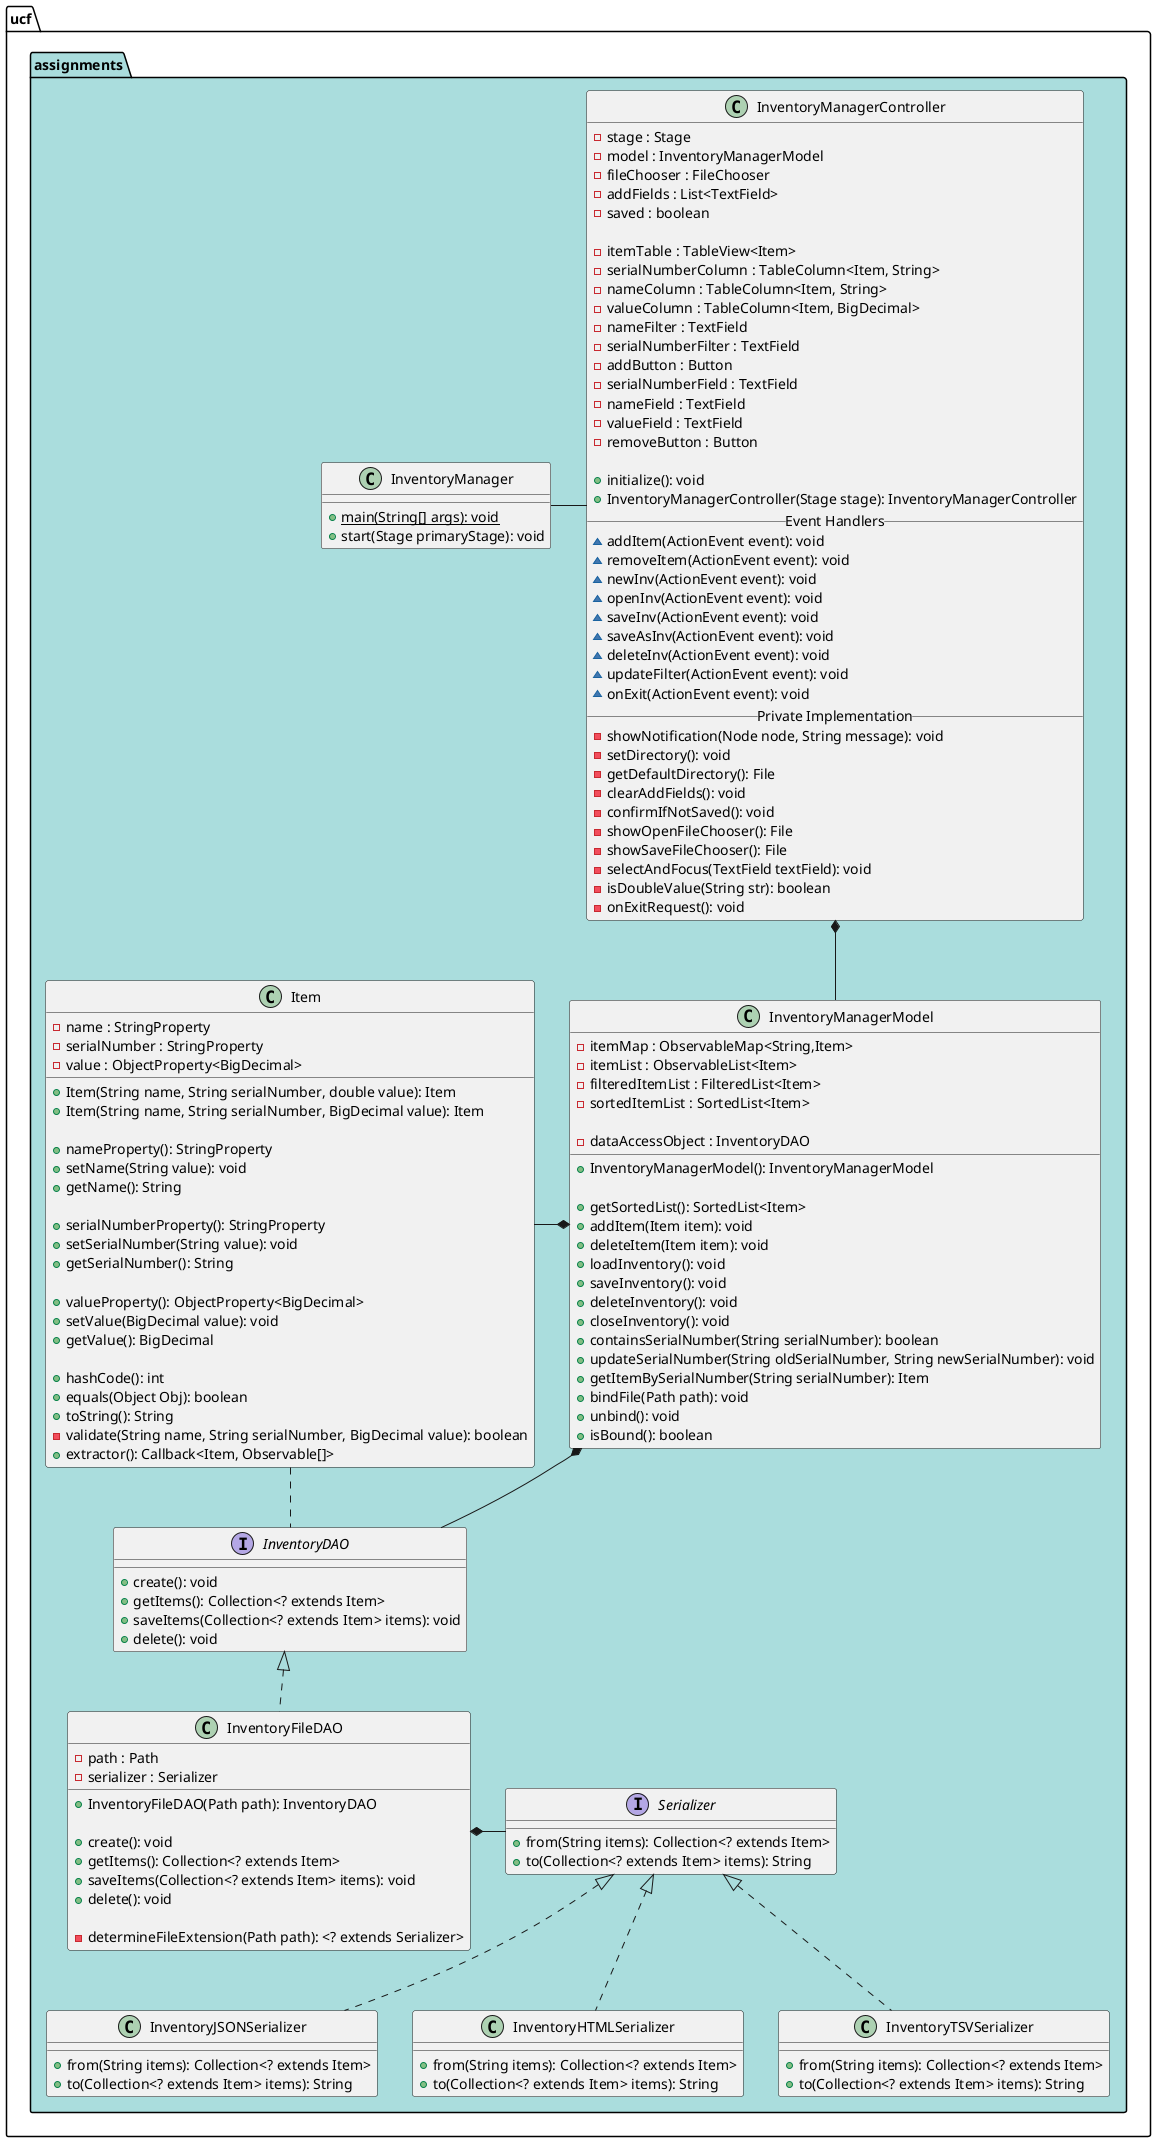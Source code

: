 @startuml

package ucf.assignments #ADD {

    class InventoryManager {
        + {static} main(String[] args): void
        + start(Stage primaryStage): void
    }

    class InventoryManagerController {
        - stage : Stage
        - model : InventoryManagerModel
        - fileChooser : FileChooser
        - addFields : List<TextField>
        - saved : boolean

        - itemTable : TableView<Item>
        - serialNumberColumn : TableColumn<Item, String>
        - nameColumn : TableColumn<Item, String>
        - valueColumn : TableColumn<Item, BigDecimal>
        - nameFilter : TextField
        - serialNumberFilter : TextField
        - addButton : Button
        - serialNumberField : TextField
        - nameField : TextField
        - valueField : TextField
        - removeButton : Button

        + initialize(): void
        + InventoryManagerController(Stage stage): InventoryManagerController
        __Event Handlers__
        ~ addItem(ActionEvent event): void
        ~ removeItem(ActionEvent event): void
        ~ newInv(ActionEvent event): void
        ~ openInv(ActionEvent event): void
        ~ saveInv(ActionEvent event): void
        ~ saveAsInv(ActionEvent event): void
        ~ deleteInv(ActionEvent event): void
        ~ updateFilter(ActionEvent event): void
        ~ onExit(ActionEvent event): void
        __Private Implementation__
        - showNotification(Node node, String message): void
        - setDirectory(): void
        - getDefaultDirectory(): File
        - clearAddFields(): void
        - confirmIfNotSaved(): void
        - showOpenFileChooser(): File
        - showSaveFileChooser(): File
        - selectAndFocus(TextField textField): void
        - isDoubleValue(String str): boolean
        - onExitRequest(): void
    }

    class InventoryManagerModel {
        - itemMap : ObservableMap<String,Item>
        - itemList : ObservableList<Item>
        - filteredItemList : FilteredList<Item>
        - sortedItemList : SortedList<Item>

        - dataAccessObject : InventoryDAO

        + InventoryManagerModel(): InventoryManagerModel

        + getSortedList(): SortedList<Item>
        + addItem(Item item): void
        + deleteItem(Item item): void
        + loadInventory(): void
        + saveInventory(): void
        + deleteInventory(): void
        + closeInventory(): void
        + containsSerialNumber(String serialNumber): boolean
        + updateSerialNumber(String oldSerialNumber, String newSerialNumber): void
        + getItemBySerialNumber(String serialNumber): Item
        + bindFile(Path path): void
        + unbind(): void
        + isBound(): boolean
    }

    class Item {
        - name : StringProperty
        - serialNumber : StringProperty
        - value : ObjectProperty<BigDecimal>

        + Item(String name, String serialNumber, double value): Item
        + Item(String name, String serialNumber, BigDecimal value): Item

        + nameProperty(): StringProperty
        + setName(String value): void
        + getName(): String

        + serialNumberProperty(): StringProperty
        + setSerialNumber(String value): void
        + getSerialNumber(): String

        + valueProperty(): ObjectProperty<BigDecimal>
        + setValue(BigDecimal value): void
        + getValue(): BigDecimal

        + hashCode(): int
        + equals(Object Obj): boolean
        + toString(): String
        - validate(String name, String serialNumber, BigDecimal value): boolean
        + extractor(): Callback<Item, Observable[]>
    }

    interface InventoryDAO {
        + create(): void
        + getItems(): Collection<? extends Item>
        + saveItems(Collection<? extends Item> items): void
        + delete(): void
    }

    class InventoryFileDAO {
        - path : Path
        - serializer : Serializer

        + InventoryFileDAO(Path path): InventoryDAO

        + create(): void
        + getItems(): Collection<? extends Item>
        + saveItems(Collection<? extends Item> items): void
        + delete(): void

        - determineFileExtension(Path path): <? extends Serializer>
    }

    interface Serializer {
        + from(String items): Collection<? extends Item>
        + to(Collection<? extends Item> items): String
    }

    class InventoryJSONSerializer {
        + from(String items): Collection<? extends Item>
        + to(Collection<? extends Item> items): String
    }

    class InventoryHTMLSerializer {
        + from(String items): Collection<? extends Item>
        + to(Collection<? extends Item> items): String
    }

    class InventoryTSVSerializer {
        + from(String items): Collection<? extends Item>
        + to(Collection<? extends Item> items): String
    }

}

InventoryManager - InventoryManagerController
InventoryManagerController *-- InventoryManagerModel
InventoryManagerModel *-- InventoryDAO
Item -* InventoryManagerModel
InventoryFileDAO *- Serializer
Serializer <|.. InventoryJSONSerializer
Serializer <|.. InventoryHTMLSerializer
Serializer <|.. InventoryTSVSerializer
InventoryDAO <|.. InventoryFileDAO
Item .. InventoryDAO

@enduml